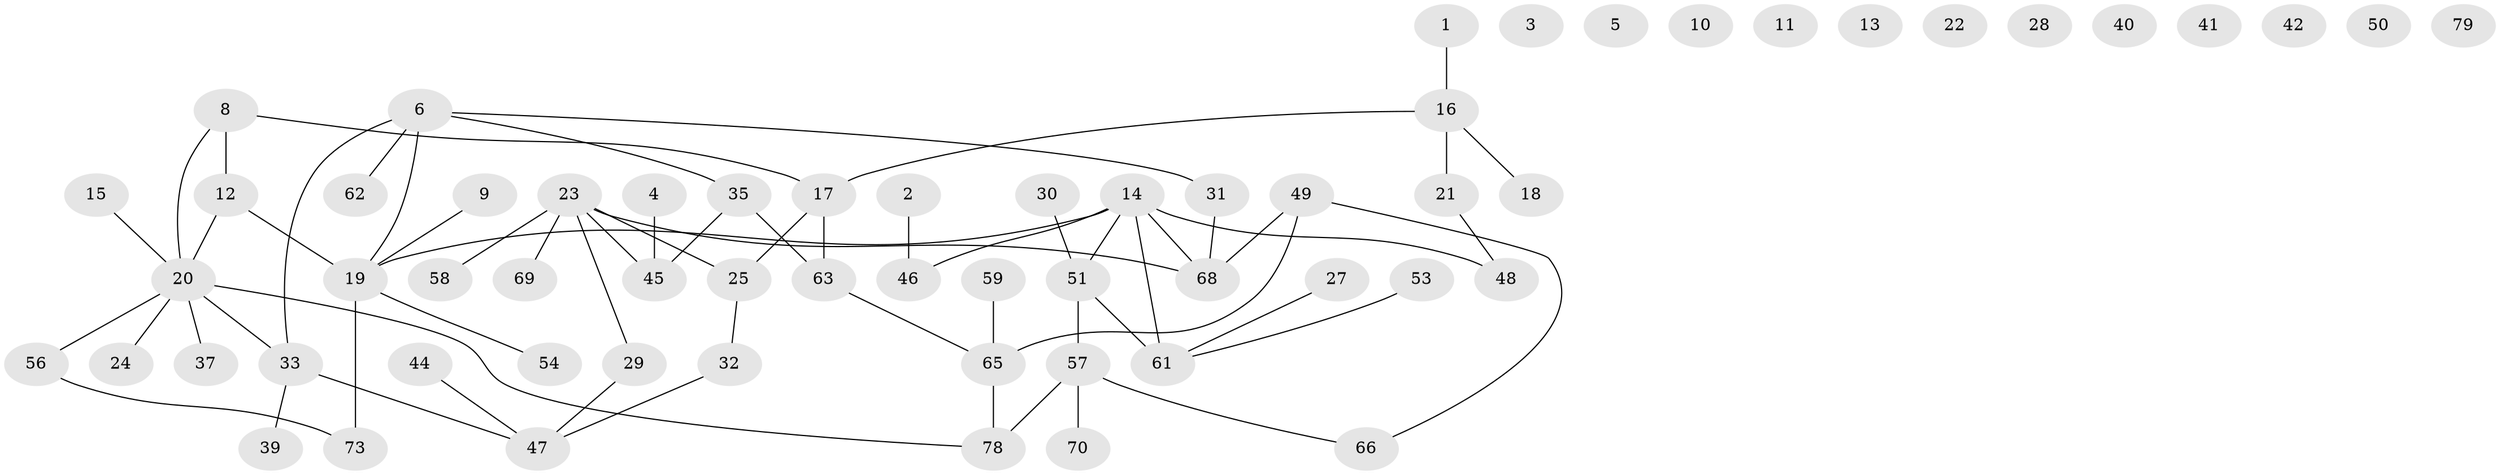 // original degree distribution, {1: 0.27380952380952384, 2: 0.20238095238095238, 0: 0.14285714285714285, 4: 0.13095238095238096, 3: 0.19047619047619047, 5: 0.047619047619047616, 7: 0.011904761904761904}
// Generated by graph-tools (version 1.1) at 2025/41/03/06/25 10:41:22]
// undirected, 62 vertices, 64 edges
graph export_dot {
graph [start="1"]
  node [color=gray90,style=filled];
  1;
  2 [super="+55"];
  3;
  4;
  5;
  6 [super="+7"];
  8 [super="+26"];
  9;
  10;
  11;
  12;
  13;
  14 [super="+34"];
  15;
  16 [super="+36"];
  17 [super="+75"];
  18;
  19 [super="+43"];
  20 [super="+83"];
  21 [super="+60"];
  22;
  23 [super="+77"];
  24;
  25;
  27;
  28;
  29;
  30;
  31;
  32;
  33 [super="+38"];
  35;
  37;
  39;
  40;
  41;
  42;
  44;
  45 [super="+67"];
  46;
  47 [super="+81"];
  48;
  49 [super="+52"];
  50;
  51 [super="+72"];
  53;
  54;
  56 [super="+80"];
  57;
  58 [super="+64"];
  59;
  61 [super="+82"];
  62;
  63 [super="+74"];
  65 [super="+84"];
  66 [super="+71"];
  68 [super="+76"];
  69;
  70;
  73;
  78;
  79;
  1 -- 16;
  2 -- 46;
  4 -- 45;
  6 -- 35;
  6 -- 62;
  6 -- 19;
  6 -- 31;
  6 -- 33;
  8 -- 17;
  8 -- 12;
  8 -- 20;
  9 -- 19;
  12 -- 19;
  12 -- 20;
  14 -- 48;
  14 -- 68 [weight=2];
  14 -- 61 [weight=2];
  14 -- 19;
  14 -- 46;
  14 -- 51;
  15 -- 20;
  16 -- 18;
  16 -- 21;
  16 -- 17;
  17 -- 25;
  17 -- 63;
  19 -- 54;
  19 -- 73;
  20 -- 37;
  20 -- 33;
  20 -- 24;
  20 -- 78;
  20 -- 56;
  21 -- 48;
  23 -- 45;
  23 -- 69;
  23 -- 25;
  23 -- 29;
  23 -- 58;
  23 -- 68;
  25 -- 32;
  27 -- 61;
  29 -- 47;
  30 -- 51;
  31 -- 68;
  32 -- 47;
  33 -- 39;
  33 -- 47;
  35 -- 45;
  35 -- 63;
  44 -- 47;
  49 -- 68;
  49 -- 65;
  49 -- 66;
  51 -- 57;
  51 -- 61;
  53 -- 61;
  56 -- 73;
  57 -- 70;
  57 -- 78;
  57 -- 66;
  59 -- 65;
  63 -- 65;
  65 -- 78;
}
